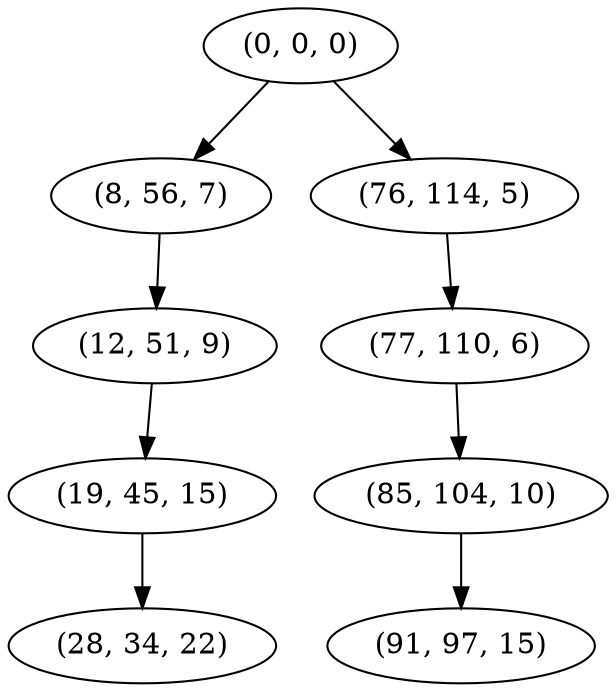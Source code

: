 digraph tree {
    "(0, 0, 0)";
    "(8, 56, 7)";
    "(12, 51, 9)";
    "(19, 45, 15)";
    "(28, 34, 22)";
    "(76, 114, 5)";
    "(77, 110, 6)";
    "(85, 104, 10)";
    "(91, 97, 15)";
    "(0, 0, 0)" -> "(8, 56, 7)";
    "(0, 0, 0)" -> "(76, 114, 5)";
    "(8, 56, 7)" -> "(12, 51, 9)";
    "(12, 51, 9)" -> "(19, 45, 15)";
    "(19, 45, 15)" -> "(28, 34, 22)";
    "(76, 114, 5)" -> "(77, 110, 6)";
    "(77, 110, 6)" -> "(85, 104, 10)";
    "(85, 104, 10)" -> "(91, 97, 15)";
}
